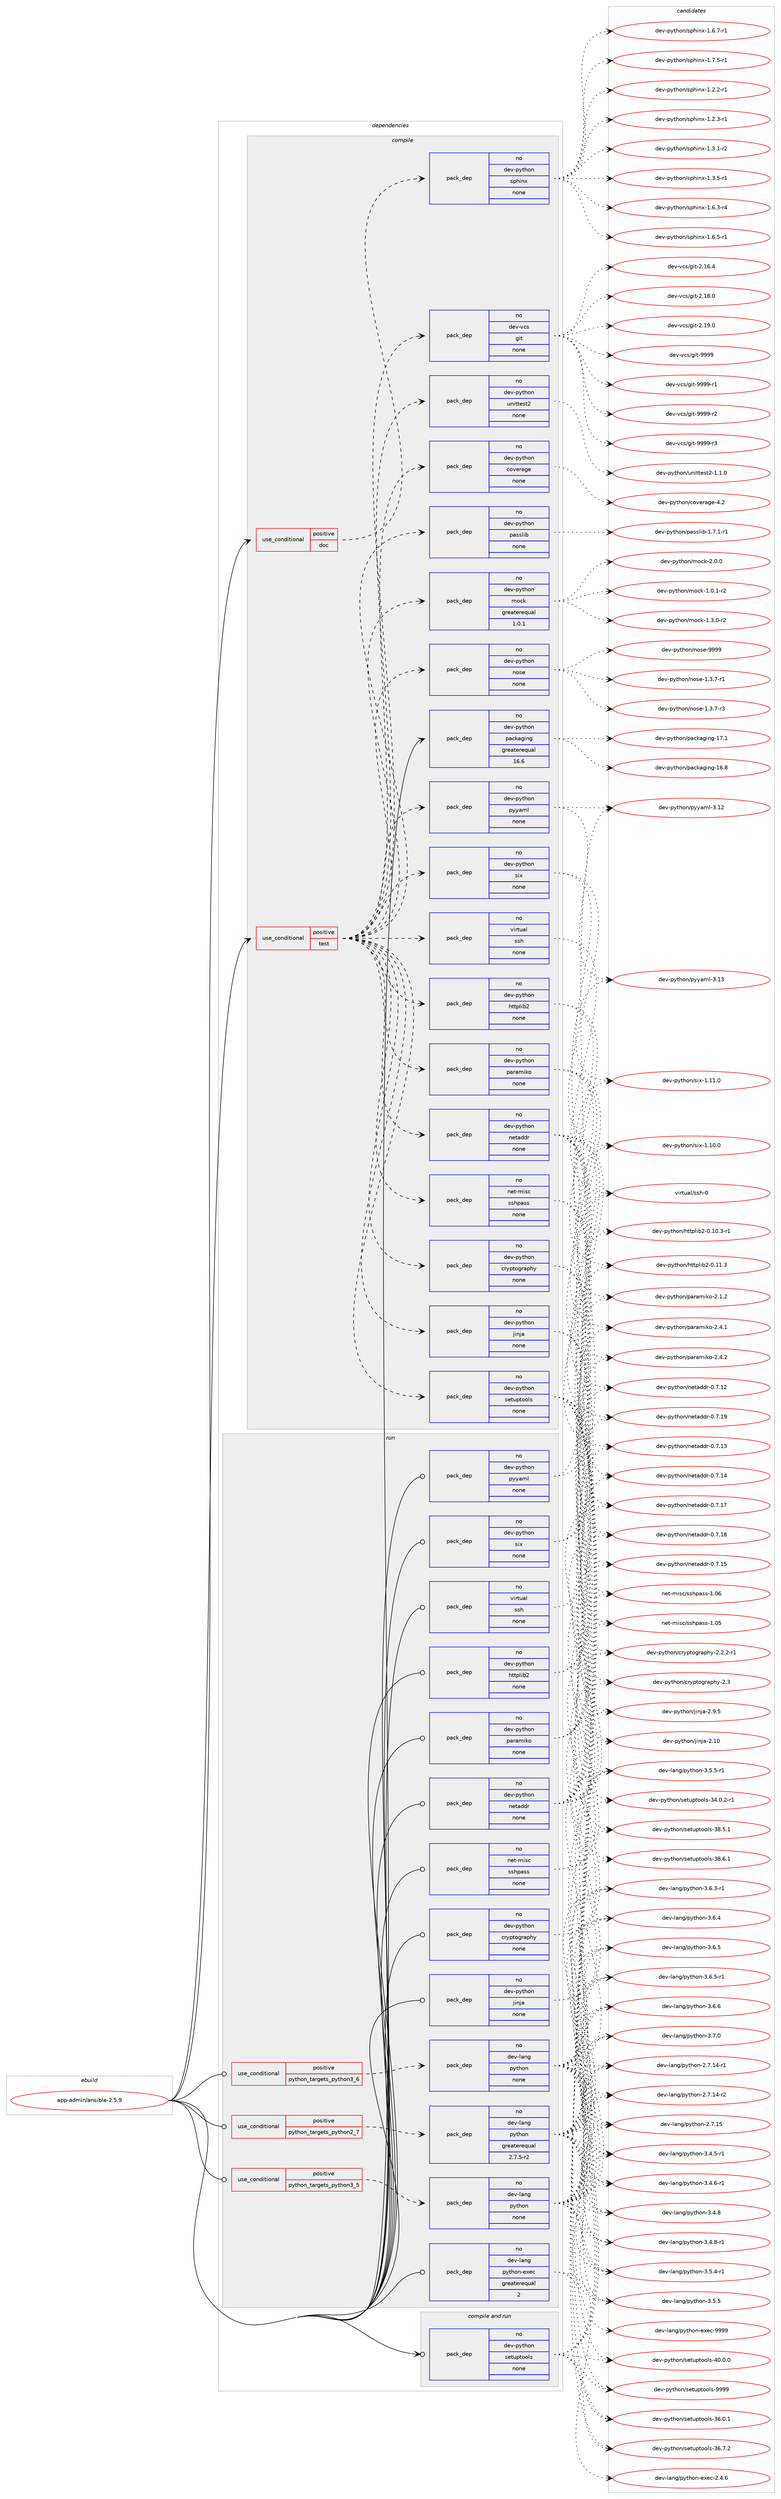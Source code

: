 digraph prolog {

# *************
# Graph options
# *************

newrank=true;
concentrate=true;
compound=true;
graph [rankdir=LR,fontname=Helvetica,fontsize=10,ranksep=1.5];#, ranksep=2.5, nodesep=0.2];
edge  [arrowhead=vee];
node  [fontname=Helvetica,fontsize=10];

# **********
# The ebuild
# **********

subgraph cluster_leftcol {
color=gray;
rank=same;
label=<<i>ebuild</i>>;
id [label="app-admin/ansible-2.5.9", color=red, width=4, href="../app-admin/ansible-2.5.9.svg"];
}

# ****************
# The dependencies
# ****************

subgraph cluster_midcol {
color=gray;
label=<<i>dependencies</i>>;
subgraph cluster_compile {
fillcolor="#eeeeee";
style=filled;
label=<<i>compile</i>>;
subgraph cond11 {
dependency93 [label=<<TABLE BORDER="0" CELLBORDER="1" CELLSPACING="0" CELLPADDING="4"><TR><TD ROWSPAN="3" CELLPADDING="10">use_conditional</TD></TR><TR><TD>positive</TD></TR><TR><TD>doc</TD></TR></TABLE>>, shape=none, color=red];
subgraph pack83 {
dependency94 [label=<<TABLE BORDER="0" CELLBORDER="1" CELLSPACING="0" CELLPADDING="4" WIDTH="220"><TR><TD ROWSPAN="6" CELLPADDING="30">pack_dep</TD></TR><TR><TD WIDTH="110">no</TD></TR><TR><TD>dev-python</TD></TR><TR><TD>sphinx</TD></TR><TR><TD>none</TD></TR><TR><TD></TD></TR></TABLE>>, shape=none, color=blue];
}
dependency93:e -> dependency94:w [weight=20,style="dashed",arrowhead="vee"];
}
id:e -> dependency93:w [weight=20,style="solid",arrowhead="vee"];
subgraph cond12 {
dependency95 [label=<<TABLE BORDER="0" CELLBORDER="1" CELLSPACING="0" CELLPADDING="4"><TR><TD ROWSPAN="3" CELLPADDING="10">use_conditional</TD></TR><TR><TD>positive</TD></TR><TR><TD>test</TD></TR></TABLE>>, shape=none, color=red];
subgraph pack84 {
dependency96 [label=<<TABLE BORDER="0" CELLBORDER="1" CELLSPACING="0" CELLPADDING="4" WIDTH="220"><TR><TD ROWSPAN="6" CELLPADDING="30">pack_dep</TD></TR><TR><TD WIDTH="110">no</TD></TR><TR><TD>dev-python</TD></TR><TR><TD>paramiko</TD></TR><TR><TD>none</TD></TR><TR><TD></TD></TR></TABLE>>, shape=none, color=blue];
}
dependency95:e -> dependency96:w [weight=20,style="dashed",arrowhead="vee"];
subgraph pack85 {
dependency97 [label=<<TABLE BORDER="0" CELLBORDER="1" CELLSPACING="0" CELLPADDING="4" WIDTH="220"><TR><TD ROWSPAN="6" CELLPADDING="30">pack_dep</TD></TR><TR><TD WIDTH="110">no</TD></TR><TR><TD>dev-python</TD></TR><TR><TD>jinja</TD></TR><TR><TD>none</TD></TR><TR><TD></TD></TR></TABLE>>, shape=none, color=blue];
}
dependency95:e -> dependency97:w [weight=20,style="dashed",arrowhead="vee"];
subgraph pack86 {
dependency98 [label=<<TABLE BORDER="0" CELLBORDER="1" CELLSPACING="0" CELLPADDING="4" WIDTH="220"><TR><TD ROWSPAN="6" CELLPADDING="30">pack_dep</TD></TR><TR><TD WIDTH="110">no</TD></TR><TR><TD>dev-python</TD></TR><TR><TD>pyyaml</TD></TR><TR><TD>none</TD></TR><TR><TD></TD></TR></TABLE>>, shape=none, color=blue];
}
dependency95:e -> dependency98:w [weight=20,style="dashed",arrowhead="vee"];
subgraph pack87 {
dependency99 [label=<<TABLE BORDER="0" CELLBORDER="1" CELLSPACING="0" CELLPADDING="4" WIDTH="220"><TR><TD ROWSPAN="6" CELLPADDING="30">pack_dep</TD></TR><TR><TD WIDTH="110">no</TD></TR><TR><TD>dev-python</TD></TR><TR><TD>setuptools</TD></TR><TR><TD>none</TD></TR><TR><TD></TD></TR></TABLE>>, shape=none, color=blue];
}
dependency95:e -> dependency99:w [weight=20,style="dashed",arrowhead="vee"];
subgraph pack88 {
dependency100 [label=<<TABLE BORDER="0" CELLBORDER="1" CELLSPACING="0" CELLPADDING="4" WIDTH="220"><TR><TD ROWSPAN="6" CELLPADDING="30">pack_dep</TD></TR><TR><TD WIDTH="110">no</TD></TR><TR><TD>dev-python</TD></TR><TR><TD>cryptography</TD></TR><TR><TD>none</TD></TR><TR><TD></TD></TR></TABLE>>, shape=none, color=blue];
}
dependency95:e -> dependency100:w [weight=20,style="dashed",arrowhead="vee"];
subgraph pack89 {
dependency101 [label=<<TABLE BORDER="0" CELLBORDER="1" CELLSPACING="0" CELLPADDING="4" WIDTH="220"><TR><TD ROWSPAN="6" CELLPADDING="30">pack_dep</TD></TR><TR><TD WIDTH="110">no</TD></TR><TR><TD>dev-python</TD></TR><TR><TD>httplib2</TD></TR><TR><TD>none</TD></TR><TR><TD></TD></TR></TABLE>>, shape=none, color=blue];
}
dependency95:e -> dependency101:w [weight=20,style="dashed",arrowhead="vee"];
subgraph pack90 {
dependency102 [label=<<TABLE BORDER="0" CELLBORDER="1" CELLSPACING="0" CELLPADDING="4" WIDTH="220"><TR><TD ROWSPAN="6" CELLPADDING="30">pack_dep</TD></TR><TR><TD WIDTH="110">no</TD></TR><TR><TD>dev-python</TD></TR><TR><TD>six</TD></TR><TR><TD>none</TD></TR><TR><TD></TD></TR></TABLE>>, shape=none, color=blue];
}
dependency95:e -> dependency102:w [weight=20,style="dashed",arrowhead="vee"];
subgraph pack91 {
dependency103 [label=<<TABLE BORDER="0" CELLBORDER="1" CELLSPACING="0" CELLPADDING="4" WIDTH="220"><TR><TD ROWSPAN="6" CELLPADDING="30">pack_dep</TD></TR><TR><TD WIDTH="110">no</TD></TR><TR><TD>dev-python</TD></TR><TR><TD>netaddr</TD></TR><TR><TD>none</TD></TR><TR><TD></TD></TR></TABLE>>, shape=none, color=blue];
}
dependency95:e -> dependency103:w [weight=20,style="dashed",arrowhead="vee"];
subgraph pack92 {
dependency104 [label=<<TABLE BORDER="0" CELLBORDER="1" CELLSPACING="0" CELLPADDING="4" WIDTH="220"><TR><TD ROWSPAN="6" CELLPADDING="30">pack_dep</TD></TR><TR><TD WIDTH="110">no</TD></TR><TR><TD>net-misc</TD></TR><TR><TD>sshpass</TD></TR><TR><TD>none</TD></TR><TR><TD></TD></TR></TABLE>>, shape=none, color=blue];
}
dependency95:e -> dependency104:w [weight=20,style="dashed",arrowhead="vee"];
subgraph pack93 {
dependency105 [label=<<TABLE BORDER="0" CELLBORDER="1" CELLSPACING="0" CELLPADDING="4" WIDTH="220"><TR><TD ROWSPAN="6" CELLPADDING="30">pack_dep</TD></TR><TR><TD WIDTH="110">no</TD></TR><TR><TD>virtual</TD></TR><TR><TD>ssh</TD></TR><TR><TD>none</TD></TR><TR><TD></TD></TR></TABLE>>, shape=none, color=blue];
}
dependency95:e -> dependency105:w [weight=20,style="dashed",arrowhead="vee"];
subgraph pack94 {
dependency106 [label=<<TABLE BORDER="0" CELLBORDER="1" CELLSPACING="0" CELLPADDING="4" WIDTH="220"><TR><TD ROWSPAN="6" CELLPADDING="30">pack_dep</TD></TR><TR><TD WIDTH="110">no</TD></TR><TR><TD>dev-python</TD></TR><TR><TD>nose</TD></TR><TR><TD>none</TD></TR><TR><TD></TD></TR></TABLE>>, shape=none, color=blue];
}
dependency95:e -> dependency106:w [weight=20,style="dashed",arrowhead="vee"];
subgraph pack95 {
dependency107 [label=<<TABLE BORDER="0" CELLBORDER="1" CELLSPACING="0" CELLPADDING="4" WIDTH="220"><TR><TD ROWSPAN="6" CELLPADDING="30">pack_dep</TD></TR><TR><TD WIDTH="110">no</TD></TR><TR><TD>dev-python</TD></TR><TR><TD>mock</TD></TR><TR><TD>greaterequal</TD></TR><TR><TD>1.0.1</TD></TR></TABLE>>, shape=none, color=blue];
}
dependency95:e -> dependency107:w [weight=20,style="dashed",arrowhead="vee"];
subgraph pack96 {
dependency108 [label=<<TABLE BORDER="0" CELLBORDER="1" CELLSPACING="0" CELLPADDING="4" WIDTH="220"><TR><TD ROWSPAN="6" CELLPADDING="30">pack_dep</TD></TR><TR><TD WIDTH="110">no</TD></TR><TR><TD>dev-python</TD></TR><TR><TD>passlib</TD></TR><TR><TD>none</TD></TR><TR><TD></TD></TR></TABLE>>, shape=none, color=blue];
}
dependency95:e -> dependency108:w [weight=20,style="dashed",arrowhead="vee"];
subgraph pack97 {
dependency109 [label=<<TABLE BORDER="0" CELLBORDER="1" CELLSPACING="0" CELLPADDING="4" WIDTH="220"><TR><TD ROWSPAN="6" CELLPADDING="30">pack_dep</TD></TR><TR><TD WIDTH="110">no</TD></TR><TR><TD>dev-python</TD></TR><TR><TD>coverage</TD></TR><TR><TD>none</TD></TR><TR><TD></TD></TR></TABLE>>, shape=none, color=blue];
}
dependency95:e -> dependency109:w [weight=20,style="dashed",arrowhead="vee"];
subgraph pack98 {
dependency110 [label=<<TABLE BORDER="0" CELLBORDER="1" CELLSPACING="0" CELLPADDING="4" WIDTH="220"><TR><TD ROWSPAN="6" CELLPADDING="30">pack_dep</TD></TR><TR><TD WIDTH="110">no</TD></TR><TR><TD>dev-python</TD></TR><TR><TD>unittest2</TD></TR><TR><TD>none</TD></TR><TR><TD></TD></TR></TABLE>>, shape=none, color=blue];
}
dependency95:e -> dependency110:w [weight=20,style="dashed",arrowhead="vee"];
subgraph pack99 {
dependency111 [label=<<TABLE BORDER="0" CELLBORDER="1" CELLSPACING="0" CELLPADDING="4" WIDTH="220"><TR><TD ROWSPAN="6" CELLPADDING="30">pack_dep</TD></TR><TR><TD WIDTH="110">no</TD></TR><TR><TD>dev-vcs</TD></TR><TR><TD>git</TD></TR><TR><TD>none</TD></TR><TR><TD></TD></TR></TABLE>>, shape=none, color=blue];
}
dependency95:e -> dependency111:w [weight=20,style="dashed",arrowhead="vee"];
}
id:e -> dependency95:w [weight=20,style="solid",arrowhead="vee"];
subgraph pack100 {
dependency112 [label=<<TABLE BORDER="0" CELLBORDER="1" CELLSPACING="0" CELLPADDING="4" WIDTH="220"><TR><TD ROWSPAN="6" CELLPADDING="30">pack_dep</TD></TR><TR><TD WIDTH="110">no</TD></TR><TR><TD>dev-python</TD></TR><TR><TD>packaging</TD></TR><TR><TD>greaterequal</TD></TR><TR><TD>16.6</TD></TR></TABLE>>, shape=none, color=blue];
}
id:e -> dependency112:w [weight=20,style="solid",arrowhead="vee"];
}
subgraph cluster_compileandrun {
fillcolor="#eeeeee";
style=filled;
label=<<i>compile and run</i>>;
subgraph pack101 {
dependency113 [label=<<TABLE BORDER="0" CELLBORDER="1" CELLSPACING="0" CELLPADDING="4" WIDTH="220"><TR><TD ROWSPAN="6" CELLPADDING="30">pack_dep</TD></TR><TR><TD WIDTH="110">no</TD></TR><TR><TD>dev-python</TD></TR><TR><TD>setuptools</TD></TR><TR><TD>none</TD></TR><TR><TD></TD></TR></TABLE>>, shape=none, color=blue];
}
id:e -> dependency113:w [weight=20,style="solid",arrowhead="odotvee"];
}
subgraph cluster_run {
fillcolor="#eeeeee";
style=filled;
label=<<i>run</i>>;
subgraph cond13 {
dependency114 [label=<<TABLE BORDER="0" CELLBORDER="1" CELLSPACING="0" CELLPADDING="4"><TR><TD ROWSPAN="3" CELLPADDING="10">use_conditional</TD></TR><TR><TD>positive</TD></TR><TR><TD>python_targets_python2_7</TD></TR></TABLE>>, shape=none, color=red];
subgraph pack102 {
dependency115 [label=<<TABLE BORDER="0" CELLBORDER="1" CELLSPACING="0" CELLPADDING="4" WIDTH="220"><TR><TD ROWSPAN="6" CELLPADDING="30">pack_dep</TD></TR><TR><TD WIDTH="110">no</TD></TR><TR><TD>dev-lang</TD></TR><TR><TD>python</TD></TR><TR><TD>greaterequal</TD></TR><TR><TD>2.7.5-r2</TD></TR></TABLE>>, shape=none, color=blue];
}
dependency114:e -> dependency115:w [weight=20,style="dashed",arrowhead="vee"];
}
id:e -> dependency114:w [weight=20,style="solid",arrowhead="odot"];
subgraph cond14 {
dependency116 [label=<<TABLE BORDER="0" CELLBORDER="1" CELLSPACING="0" CELLPADDING="4"><TR><TD ROWSPAN="3" CELLPADDING="10">use_conditional</TD></TR><TR><TD>positive</TD></TR><TR><TD>python_targets_python3_5</TD></TR></TABLE>>, shape=none, color=red];
subgraph pack103 {
dependency117 [label=<<TABLE BORDER="0" CELLBORDER="1" CELLSPACING="0" CELLPADDING="4" WIDTH="220"><TR><TD ROWSPAN="6" CELLPADDING="30">pack_dep</TD></TR><TR><TD WIDTH="110">no</TD></TR><TR><TD>dev-lang</TD></TR><TR><TD>python</TD></TR><TR><TD>none</TD></TR><TR><TD></TD></TR></TABLE>>, shape=none, color=blue];
}
dependency116:e -> dependency117:w [weight=20,style="dashed",arrowhead="vee"];
}
id:e -> dependency116:w [weight=20,style="solid",arrowhead="odot"];
subgraph cond15 {
dependency118 [label=<<TABLE BORDER="0" CELLBORDER="1" CELLSPACING="0" CELLPADDING="4"><TR><TD ROWSPAN="3" CELLPADDING="10">use_conditional</TD></TR><TR><TD>positive</TD></TR><TR><TD>python_targets_python3_6</TD></TR></TABLE>>, shape=none, color=red];
subgraph pack104 {
dependency119 [label=<<TABLE BORDER="0" CELLBORDER="1" CELLSPACING="0" CELLPADDING="4" WIDTH="220"><TR><TD ROWSPAN="6" CELLPADDING="30">pack_dep</TD></TR><TR><TD WIDTH="110">no</TD></TR><TR><TD>dev-lang</TD></TR><TR><TD>python</TD></TR><TR><TD>none</TD></TR><TR><TD></TD></TR></TABLE>>, shape=none, color=blue];
}
dependency118:e -> dependency119:w [weight=20,style="dashed",arrowhead="vee"];
}
id:e -> dependency118:w [weight=20,style="solid",arrowhead="odot"];
subgraph pack105 {
dependency120 [label=<<TABLE BORDER="0" CELLBORDER="1" CELLSPACING="0" CELLPADDING="4" WIDTH="220"><TR><TD ROWSPAN="6" CELLPADDING="30">pack_dep</TD></TR><TR><TD WIDTH="110">no</TD></TR><TR><TD>dev-lang</TD></TR><TR><TD>python-exec</TD></TR><TR><TD>greaterequal</TD></TR><TR><TD>2</TD></TR></TABLE>>, shape=none, color=blue];
}
id:e -> dependency120:w [weight=20,style="solid",arrowhead="odot"];
subgraph pack106 {
dependency121 [label=<<TABLE BORDER="0" CELLBORDER="1" CELLSPACING="0" CELLPADDING="4" WIDTH="220"><TR><TD ROWSPAN="6" CELLPADDING="30">pack_dep</TD></TR><TR><TD WIDTH="110">no</TD></TR><TR><TD>dev-python</TD></TR><TR><TD>cryptography</TD></TR><TR><TD>none</TD></TR><TR><TD></TD></TR></TABLE>>, shape=none, color=blue];
}
id:e -> dependency121:w [weight=20,style="solid",arrowhead="odot"];
subgraph pack107 {
dependency122 [label=<<TABLE BORDER="0" CELLBORDER="1" CELLSPACING="0" CELLPADDING="4" WIDTH="220"><TR><TD ROWSPAN="6" CELLPADDING="30">pack_dep</TD></TR><TR><TD WIDTH="110">no</TD></TR><TR><TD>dev-python</TD></TR><TR><TD>httplib2</TD></TR><TR><TD>none</TD></TR><TR><TD></TD></TR></TABLE>>, shape=none, color=blue];
}
id:e -> dependency122:w [weight=20,style="solid",arrowhead="odot"];
subgraph pack108 {
dependency123 [label=<<TABLE BORDER="0" CELLBORDER="1" CELLSPACING="0" CELLPADDING="4" WIDTH="220"><TR><TD ROWSPAN="6" CELLPADDING="30">pack_dep</TD></TR><TR><TD WIDTH="110">no</TD></TR><TR><TD>dev-python</TD></TR><TR><TD>jinja</TD></TR><TR><TD>none</TD></TR><TR><TD></TD></TR></TABLE>>, shape=none, color=blue];
}
id:e -> dependency123:w [weight=20,style="solid",arrowhead="odot"];
subgraph pack109 {
dependency124 [label=<<TABLE BORDER="0" CELLBORDER="1" CELLSPACING="0" CELLPADDING="4" WIDTH="220"><TR><TD ROWSPAN="6" CELLPADDING="30">pack_dep</TD></TR><TR><TD WIDTH="110">no</TD></TR><TR><TD>dev-python</TD></TR><TR><TD>netaddr</TD></TR><TR><TD>none</TD></TR><TR><TD></TD></TR></TABLE>>, shape=none, color=blue];
}
id:e -> dependency124:w [weight=20,style="solid",arrowhead="odot"];
subgraph pack110 {
dependency125 [label=<<TABLE BORDER="0" CELLBORDER="1" CELLSPACING="0" CELLPADDING="4" WIDTH="220"><TR><TD ROWSPAN="6" CELLPADDING="30">pack_dep</TD></TR><TR><TD WIDTH="110">no</TD></TR><TR><TD>dev-python</TD></TR><TR><TD>paramiko</TD></TR><TR><TD>none</TD></TR><TR><TD></TD></TR></TABLE>>, shape=none, color=blue];
}
id:e -> dependency125:w [weight=20,style="solid",arrowhead="odot"];
subgraph pack111 {
dependency126 [label=<<TABLE BORDER="0" CELLBORDER="1" CELLSPACING="0" CELLPADDING="4" WIDTH="220"><TR><TD ROWSPAN="6" CELLPADDING="30">pack_dep</TD></TR><TR><TD WIDTH="110">no</TD></TR><TR><TD>dev-python</TD></TR><TR><TD>pyyaml</TD></TR><TR><TD>none</TD></TR><TR><TD></TD></TR></TABLE>>, shape=none, color=blue];
}
id:e -> dependency126:w [weight=20,style="solid",arrowhead="odot"];
subgraph pack112 {
dependency127 [label=<<TABLE BORDER="0" CELLBORDER="1" CELLSPACING="0" CELLPADDING="4" WIDTH="220"><TR><TD ROWSPAN="6" CELLPADDING="30">pack_dep</TD></TR><TR><TD WIDTH="110">no</TD></TR><TR><TD>dev-python</TD></TR><TR><TD>six</TD></TR><TR><TD>none</TD></TR><TR><TD></TD></TR></TABLE>>, shape=none, color=blue];
}
id:e -> dependency127:w [weight=20,style="solid",arrowhead="odot"];
subgraph pack113 {
dependency128 [label=<<TABLE BORDER="0" CELLBORDER="1" CELLSPACING="0" CELLPADDING="4" WIDTH="220"><TR><TD ROWSPAN="6" CELLPADDING="30">pack_dep</TD></TR><TR><TD WIDTH="110">no</TD></TR><TR><TD>net-misc</TD></TR><TR><TD>sshpass</TD></TR><TR><TD>none</TD></TR><TR><TD></TD></TR></TABLE>>, shape=none, color=blue];
}
id:e -> dependency128:w [weight=20,style="solid",arrowhead="odot"];
subgraph pack114 {
dependency129 [label=<<TABLE BORDER="0" CELLBORDER="1" CELLSPACING="0" CELLPADDING="4" WIDTH="220"><TR><TD ROWSPAN="6" CELLPADDING="30">pack_dep</TD></TR><TR><TD WIDTH="110">no</TD></TR><TR><TD>virtual</TD></TR><TR><TD>ssh</TD></TR><TR><TD>none</TD></TR><TR><TD></TD></TR></TABLE>>, shape=none, color=blue];
}
id:e -> dependency129:w [weight=20,style="solid",arrowhead="odot"];
}
}

# **************
# The candidates
# **************

subgraph cluster_choices {
rank=same;
color=gray;
label=<<i>candidates</i>>;

subgraph choice83 {
color=black;
nodesep=1;
choice10010111845112121116104111110471151121041051101204549465046504511449 [label="dev-python/sphinx-1.2.2-r1", color=red, width=4,href="../dev-python/sphinx-1.2.2-r1.svg"];
choice10010111845112121116104111110471151121041051101204549465046514511449 [label="dev-python/sphinx-1.2.3-r1", color=red, width=4,href="../dev-python/sphinx-1.2.3-r1.svg"];
choice10010111845112121116104111110471151121041051101204549465146494511450 [label="dev-python/sphinx-1.3.1-r2", color=red, width=4,href="../dev-python/sphinx-1.3.1-r2.svg"];
choice10010111845112121116104111110471151121041051101204549465146534511449 [label="dev-python/sphinx-1.3.5-r1", color=red, width=4,href="../dev-python/sphinx-1.3.5-r1.svg"];
choice10010111845112121116104111110471151121041051101204549465446514511452 [label="dev-python/sphinx-1.6.3-r4", color=red, width=4,href="../dev-python/sphinx-1.6.3-r4.svg"];
choice10010111845112121116104111110471151121041051101204549465446534511449 [label="dev-python/sphinx-1.6.5-r1", color=red, width=4,href="../dev-python/sphinx-1.6.5-r1.svg"];
choice10010111845112121116104111110471151121041051101204549465446554511449 [label="dev-python/sphinx-1.6.7-r1", color=red, width=4,href="../dev-python/sphinx-1.6.7-r1.svg"];
choice10010111845112121116104111110471151121041051101204549465546534511449 [label="dev-python/sphinx-1.7.5-r1", color=red, width=4,href="../dev-python/sphinx-1.7.5-r1.svg"];
dependency94:e -> choice10010111845112121116104111110471151121041051101204549465046504511449:w [style=dotted,weight="100"];
dependency94:e -> choice10010111845112121116104111110471151121041051101204549465046514511449:w [style=dotted,weight="100"];
dependency94:e -> choice10010111845112121116104111110471151121041051101204549465146494511450:w [style=dotted,weight="100"];
dependency94:e -> choice10010111845112121116104111110471151121041051101204549465146534511449:w [style=dotted,weight="100"];
dependency94:e -> choice10010111845112121116104111110471151121041051101204549465446514511452:w [style=dotted,weight="100"];
dependency94:e -> choice10010111845112121116104111110471151121041051101204549465446534511449:w [style=dotted,weight="100"];
dependency94:e -> choice10010111845112121116104111110471151121041051101204549465446554511449:w [style=dotted,weight="100"];
dependency94:e -> choice10010111845112121116104111110471151121041051101204549465546534511449:w [style=dotted,weight="100"];
}
subgraph choice84 {
color=black;
nodesep=1;
choice10010111845112121116104111110471129711497109105107111455046494650 [label="dev-python/paramiko-2.1.2", color=red, width=4,href="../dev-python/paramiko-2.1.2.svg"];
choice10010111845112121116104111110471129711497109105107111455046524649 [label="dev-python/paramiko-2.4.1", color=red, width=4,href="../dev-python/paramiko-2.4.1.svg"];
choice10010111845112121116104111110471129711497109105107111455046524650 [label="dev-python/paramiko-2.4.2", color=red, width=4,href="../dev-python/paramiko-2.4.2.svg"];
dependency96:e -> choice10010111845112121116104111110471129711497109105107111455046494650:w [style=dotted,weight="100"];
dependency96:e -> choice10010111845112121116104111110471129711497109105107111455046524649:w [style=dotted,weight="100"];
dependency96:e -> choice10010111845112121116104111110471129711497109105107111455046524650:w [style=dotted,weight="100"];
}
subgraph choice85 {
color=black;
nodesep=1;
choice1001011184511212111610411111047106105110106974550464948 [label="dev-python/jinja-2.10", color=red, width=4,href="../dev-python/jinja-2.10.svg"];
choice100101118451121211161041111104710610511010697455046574653 [label="dev-python/jinja-2.9.5", color=red, width=4,href="../dev-python/jinja-2.9.5.svg"];
dependency97:e -> choice1001011184511212111610411111047106105110106974550464948:w [style=dotted,weight="100"];
dependency97:e -> choice100101118451121211161041111104710610511010697455046574653:w [style=dotted,weight="100"];
}
subgraph choice86 {
color=black;
nodesep=1;
choice1001011184511212111610411111047112121121971091084551464950 [label="dev-python/pyyaml-3.12", color=red, width=4,href="../dev-python/pyyaml-3.12.svg"];
choice1001011184511212111610411111047112121121971091084551464951 [label="dev-python/pyyaml-3.13", color=red, width=4,href="../dev-python/pyyaml-3.13.svg"];
dependency98:e -> choice1001011184511212111610411111047112121121971091084551464950:w [style=dotted,weight="100"];
dependency98:e -> choice1001011184511212111610411111047112121121971091084551464951:w [style=dotted,weight="100"];
}
subgraph choice87 {
color=black;
nodesep=1;
choice1001011184511212111610411111047115101116117112116111111108115455152464846504511449 [label="dev-python/setuptools-34.0.2-r1", color=red, width=4,href="../dev-python/setuptools-34.0.2-r1.svg"];
choice100101118451121211161041111104711510111611711211611111110811545515446484649 [label="dev-python/setuptools-36.0.1", color=red, width=4,href="../dev-python/setuptools-36.0.1.svg"];
choice100101118451121211161041111104711510111611711211611111110811545515446554650 [label="dev-python/setuptools-36.7.2", color=red, width=4,href="../dev-python/setuptools-36.7.2.svg"];
choice100101118451121211161041111104711510111611711211611111110811545515646534649 [label="dev-python/setuptools-38.5.1", color=red, width=4,href="../dev-python/setuptools-38.5.1.svg"];
choice100101118451121211161041111104711510111611711211611111110811545515646544649 [label="dev-python/setuptools-38.6.1", color=red, width=4,href="../dev-python/setuptools-38.6.1.svg"];
choice100101118451121211161041111104711510111611711211611111110811545524846484648 [label="dev-python/setuptools-40.0.0", color=red, width=4,href="../dev-python/setuptools-40.0.0.svg"];
choice10010111845112121116104111110471151011161171121161111111081154557575757 [label="dev-python/setuptools-9999", color=red, width=4,href="../dev-python/setuptools-9999.svg"];
dependency99:e -> choice1001011184511212111610411111047115101116117112116111111108115455152464846504511449:w [style=dotted,weight="100"];
dependency99:e -> choice100101118451121211161041111104711510111611711211611111110811545515446484649:w [style=dotted,weight="100"];
dependency99:e -> choice100101118451121211161041111104711510111611711211611111110811545515446554650:w [style=dotted,weight="100"];
dependency99:e -> choice100101118451121211161041111104711510111611711211611111110811545515646534649:w [style=dotted,weight="100"];
dependency99:e -> choice100101118451121211161041111104711510111611711211611111110811545515646544649:w [style=dotted,weight="100"];
dependency99:e -> choice100101118451121211161041111104711510111611711211611111110811545524846484648:w [style=dotted,weight="100"];
dependency99:e -> choice10010111845112121116104111110471151011161171121161111111081154557575757:w [style=dotted,weight="100"];
}
subgraph choice88 {
color=black;
nodesep=1;
choice100101118451121211161041111104799114121112116111103114971121041214550465046504511449 [label="dev-python/cryptography-2.2.2-r1", color=red, width=4,href="../dev-python/cryptography-2.2.2-r1.svg"];
choice1001011184511212111610411111047991141211121161111031149711210412145504651 [label="dev-python/cryptography-2.3", color=red, width=4,href="../dev-python/cryptography-2.3.svg"];
dependency100:e -> choice100101118451121211161041111104799114121112116111103114971121041214550465046504511449:w [style=dotted,weight="100"];
dependency100:e -> choice1001011184511212111610411111047991141211121161111031149711210412145504651:w [style=dotted,weight="100"];
}
subgraph choice89 {
color=black;
nodesep=1;
choice10010111845112121116104111110471041161161121081059850454846494846514511449 [label="dev-python/httplib2-0.10.3-r1", color=red, width=4,href="../dev-python/httplib2-0.10.3-r1.svg"];
choice1001011184511212111610411111047104116116112108105985045484649494651 [label="dev-python/httplib2-0.11.3", color=red, width=4,href="../dev-python/httplib2-0.11.3.svg"];
dependency101:e -> choice10010111845112121116104111110471041161161121081059850454846494846514511449:w [style=dotted,weight="100"];
dependency101:e -> choice1001011184511212111610411111047104116116112108105985045484649494651:w [style=dotted,weight="100"];
}
subgraph choice90 {
color=black;
nodesep=1;
choice100101118451121211161041111104711510512045494649484648 [label="dev-python/six-1.10.0", color=red, width=4,href="../dev-python/six-1.10.0.svg"];
choice100101118451121211161041111104711510512045494649494648 [label="dev-python/six-1.11.0", color=red, width=4,href="../dev-python/six-1.11.0.svg"];
dependency102:e -> choice100101118451121211161041111104711510512045494649484648:w [style=dotted,weight="100"];
dependency102:e -> choice100101118451121211161041111104711510512045494649494648:w [style=dotted,weight="100"];
}
subgraph choice91 {
color=black;
nodesep=1;
choice10010111845112121116104111110471101011169710010011445484655464950 [label="dev-python/netaddr-0.7.12", color=red, width=4,href="../dev-python/netaddr-0.7.12.svg"];
choice10010111845112121116104111110471101011169710010011445484655464951 [label="dev-python/netaddr-0.7.13", color=red, width=4,href="../dev-python/netaddr-0.7.13.svg"];
choice10010111845112121116104111110471101011169710010011445484655464952 [label="dev-python/netaddr-0.7.14", color=red, width=4,href="../dev-python/netaddr-0.7.14.svg"];
choice10010111845112121116104111110471101011169710010011445484655464953 [label="dev-python/netaddr-0.7.15", color=red, width=4,href="../dev-python/netaddr-0.7.15.svg"];
choice10010111845112121116104111110471101011169710010011445484655464955 [label="dev-python/netaddr-0.7.17", color=red, width=4,href="../dev-python/netaddr-0.7.17.svg"];
choice10010111845112121116104111110471101011169710010011445484655464956 [label="dev-python/netaddr-0.7.18", color=red, width=4,href="../dev-python/netaddr-0.7.18.svg"];
choice10010111845112121116104111110471101011169710010011445484655464957 [label="dev-python/netaddr-0.7.19", color=red, width=4,href="../dev-python/netaddr-0.7.19.svg"];
dependency103:e -> choice10010111845112121116104111110471101011169710010011445484655464950:w [style=dotted,weight="100"];
dependency103:e -> choice10010111845112121116104111110471101011169710010011445484655464951:w [style=dotted,weight="100"];
dependency103:e -> choice10010111845112121116104111110471101011169710010011445484655464952:w [style=dotted,weight="100"];
dependency103:e -> choice10010111845112121116104111110471101011169710010011445484655464953:w [style=dotted,weight="100"];
dependency103:e -> choice10010111845112121116104111110471101011169710010011445484655464955:w [style=dotted,weight="100"];
dependency103:e -> choice10010111845112121116104111110471101011169710010011445484655464956:w [style=dotted,weight="100"];
dependency103:e -> choice10010111845112121116104111110471101011169710010011445484655464957:w [style=dotted,weight="100"];
}
subgraph choice92 {
color=black;
nodesep=1;
choice110101116451091051159947115115104112971151154549464853 [label="net-misc/sshpass-1.05", color=red, width=4,href="../net-misc/sshpass-1.05.svg"];
choice110101116451091051159947115115104112971151154549464854 [label="net-misc/sshpass-1.06", color=red, width=4,href="../net-misc/sshpass-1.06.svg"];
dependency104:e -> choice110101116451091051159947115115104112971151154549464853:w [style=dotted,weight="100"];
dependency104:e -> choice110101116451091051159947115115104112971151154549464854:w [style=dotted,weight="100"];
}
subgraph choice93 {
color=black;
nodesep=1;
choice11810511411611797108471151151044548 [label="virtual/ssh-0", color=red, width=4,href="../virtual/ssh-0.svg"];
dependency105:e -> choice11810511411611797108471151151044548:w [style=dotted,weight="100"];
}
subgraph choice94 {
color=black;
nodesep=1;
choice10010111845112121116104111110471101111151014549465146554511449 [label="dev-python/nose-1.3.7-r1", color=red, width=4,href="../dev-python/nose-1.3.7-r1.svg"];
choice10010111845112121116104111110471101111151014549465146554511451 [label="dev-python/nose-1.3.7-r3", color=red, width=4,href="../dev-python/nose-1.3.7-r3.svg"];
choice10010111845112121116104111110471101111151014557575757 [label="dev-python/nose-9999", color=red, width=4,href="../dev-python/nose-9999.svg"];
dependency106:e -> choice10010111845112121116104111110471101111151014549465146554511449:w [style=dotted,weight="100"];
dependency106:e -> choice10010111845112121116104111110471101111151014549465146554511451:w [style=dotted,weight="100"];
dependency106:e -> choice10010111845112121116104111110471101111151014557575757:w [style=dotted,weight="100"];
}
subgraph choice95 {
color=black;
nodesep=1;
choice1001011184511212111610411111047109111991074549464846494511450 [label="dev-python/mock-1.0.1-r2", color=red, width=4,href="../dev-python/mock-1.0.1-r2.svg"];
choice1001011184511212111610411111047109111991074549465146484511450 [label="dev-python/mock-1.3.0-r2", color=red, width=4,href="../dev-python/mock-1.3.0-r2.svg"];
choice100101118451121211161041111104710911199107455046484648 [label="dev-python/mock-2.0.0", color=red, width=4,href="../dev-python/mock-2.0.0.svg"];
dependency107:e -> choice1001011184511212111610411111047109111991074549464846494511450:w [style=dotted,weight="100"];
dependency107:e -> choice1001011184511212111610411111047109111991074549465146484511450:w [style=dotted,weight="100"];
dependency107:e -> choice100101118451121211161041111104710911199107455046484648:w [style=dotted,weight="100"];
}
subgraph choice96 {
color=black;
nodesep=1;
choice100101118451121211161041111104711297115115108105984549465546494511449 [label="dev-python/passlib-1.7.1-r1", color=red, width=4,href="../dev-python/passlib-1.7.1-r1.svg"];
dependency108:e -> choice100101118451121211161041111104711297115115108105984549465546494511449:w [style=dotted,weight="100"];
}
subgraph choice97 {
color=black;
nodesep=1;
choice1001011184511212111610411111047991111181011149710310145524650 [label="dev-python/coverage-4.2", color=red, width=4,href="../dev-python/coverage-4.2.svg"];
dependency109:e -> choice1001011184511212111610411111047991111181011149710310145524650:w [style=dotted,weight="100"];
}
subgraph choice98 {
color=black;
nodesep=1;
choice100101118451121211161041111104711711010511611610111511650454946494648 [label="dev-python/unittest2-1.1.0", color=red, width=4,href="../dev-python/unittest2-1.1.0.svg"];
dependency110:e -> choice100101118451121211161041111104711711010511611610111511650454946494648:w [style=dotted,weight="100"];
}
subgraph choice99 {
color=black;
nodesep=1;
choice10010111845118991154710310511645504649544652 [label="dev-vcs/git-2.16.4", color=red, width=4,href="../dev-vcs/git-2.16.4.svg"];
choice10010111845118991154710310511645504649564648 [label="dev-vcs/git-2.18.0", color=red, width=4,href="../dev-vcs/git-2.18.0.svg"];
choice10010111845118991154710310511645504649574648 [label="dev-vcs/git-2.19.0", color=red, width=4,href="../dev-vcs/git-2.19.0.svg"];
choice1001011184511899115471031051164557575757 [label="dev-vcs/git-9999", color=red, width=4,href="../dev-vcs/git-9999.svg"];
choice10010111845118991154710310511645575757574511449 [label="dev-vcs/git-9999-r1", color=red, width=4,href="../dev-vcs/git-9999-r1.svg"];
choice10010111845118991154710310511645575757574511450 [label="dev-vcs/git-9999-r2", color=red, width=4,href="../dev-vcs/git-9999-r2.svg"];
choice10010111845118991154710310511645575757574511451 [label="dev-vcs/git-9999-r3", color=red, width=4,href="../dev-vcs/git-9999-r3.svg"];
dependency111:e -> choice10010111845118991154710310511645504649544652:w [style=dotted,weight="100"];
dependency111:e -> choice10010111845118991154710310511645504649564648:w [style=dotted,weight="100"];
dependency111:e -> choice10010111845118991154710310511645504649574648:w [style=dotted,weight="100"];
dependency111:e -> choice1001011184511899115471031051164557575757:w [style=dotted,weight="100"];
dependency111:e -> choice10010111845118991154710310511645575757574511449:w [style=dotted,weight="100"];
dependency111:e -> choice10010111845118991154710310511645575757574511450:w [style=dotted,weight="100"];
dependency111:e -> choice10010111845118991154710310511645575757574511451:w [style=dotted,weight="100"];
}
subgraph choice100 {
color=black;
nodesep=1;
choice10010111845112121116104111110471129799107971031051101034549544656 [label="dev-python/packaging-16.8", color=red, width=4,href="../dev-python/packaging-16.8.svg"];
choice10010111845112121116104111110471129799107971031051101034549554649 [label="dev-python/packaging-17.1", color=red, width=4,href="../dev-python/packaging-17.1.svg"];
dependency112:e -> choice10010111845112121116104111110471129799107971031051101034549544656:w [style=dotted,weight="100"];
dependency112:e -> choice10010111845112121116104111110471129799107971031051101034549554649:w [style=dotted,weight="100"];
}
subgraph choice101 {
color=black;
nodesep=1;
choice1001011184511212111610411111047115101116117112116111111108115455152464846504511449 [label="dev-python/setuptools-34.0.2-r1", color=red, width=4,href="../dev-python/setuptools-34.0.2-r1.svg"];
choice100101118451121211161041111104711510111611711211611111110811545515446484649 [label="dev-python/setuptools-36.0.1", color=red, width=4,href="../dev-python/setuptools-36.0.1.svg"];
choice100101118451121211161041111104711510111611711211611111110811545515446554650 [label="dev-python/setuptools-36.7.2", color=red, width=4,href="../dev-python/setuptools-36.7.2.svg"];
choice100101118451121211161041111104711510111611711211611111110811545515646534649 [label="dev-python/setuptools-38.5.1", color=red, width=4,href="../dev-python/setuptools-38.5.1.svg"];
choice100101118451121211161041111104711510111611711211611111110811545515646544649 [label="dev-python/setuptools-38.6.1", color=red, width=4,href="../dev-python/setuptools-38.6.1.svg"];
choice100101118451121211161041111104711510111611711211611111110811545524846484648 [label="dev-python/setuptools-40.0.0", color=red, width=4,href="../dev-python/setuptools-40.0.0.svg"];
choice10010111845112121116104111110471151011161171121161111111081154557575757 [label="dev-python/setuptools-9999", color=red, width=4,href="../dev-python/setuptools-9999.svg"];
dependency113:e -> choice1001011184511212111610411111047115101116117112116111111108115455152464846504511449:w [style=dotted,weight="100"];
dependency113:e -> choice100101118451121211161041111104711510111611711211611111110811545515446484649:w [style=dotted,weight="100"];
dependency113:e -> choice100101118451121211161041111104711510111611711211611111110811545515446554650:w [style=dotted,weight="100"];
dependency113:e -> choice100101118451121211161041111104711510111611711211611111110811545515646534649:w [style=dotted,weight="100"];
dependency113:e -> choice100101118451121211161041111104711510111611711211611111110811545515646544649:w [style=dotted,weight="100"];
dependency113:e -> choice100101118451121211161041111104711510111611711211611111110811545524846484648:w [style=dotted,weight="100"];
dependency113:e -> choice10010111845112121116104111110471151011161171121161111111081154557575757:w [style=dotted,weight="100"];
}
subgraph choice102 {
color=black;
nodesep=1;
choice100101118451089711010347112121116104111110455046554649524511449 [label="dev-lang/python-2.7.14-r1", color=red, width=4,href="../dev-lang/python-2.7.14-r1.svg"];
choice100101118451089711010347112121116104111110455046554649524511450 [label="dev-lang/python-2.7.14-r2", color=red, width=4,href="../dev-lang/python-2.7.14-r2.svg"];
choice10010111845108971101034711212111610411111045504655464953 [label="dev-lang/python-2.7.15", color=red, width=4,href="../dev-lang/python-2.7.15.svg"];
choice1001011184510897110103471121211161041111104551465246534511449 [label="dev-lang/python-3.4.5-r1", color=red, width=4,href="../dev-lang/python-3.4.5-r1.svg"];
choice1001011184510897110103471121211161041111104551465246544511449 [label="dev-lang/python-3.4.6-r1", color=red, width=4,href="../dev-lang/python-3.4.6-r1.svg"];
choice100101118451089711010347112121116104111110455146524656 [label="dev-lang/python-3.4.8", color=red, width=4,href="../dev-lang/python-3.4.8.svg"];
choice1001011184510897110103471121211161041111104551465246564511449 [label="dev-lang/python-3.4.8-r1", color=red, width=4,href="../dev-lang/python-3.4.8-r1.svg"];
choice1001011184510897110103471121211161041111104551465346524511449 [label="dev-lang/python-3.5.4-r1", color=red, width=4,href="../dev-lang/python-3.5.4-r1.svg"];
choice100101118451089711010347112121116104111110455146534653 [label="dev-lang/python-3.5.5", color=red, width=4,href="../dev-lang/python-3.5.5.svg"];
choice1001011184510897110103471121211161041111104551465346534511449 [label="dev-lang/python-3.5.5-r1", color=red, width=4,href="../dev-lang/python-3.5.5-r1.svg"];
choice1001011184510897110103471121211161041111104551465446514511449 [label="dev-lang/python-3.6.3-r1", color=red, width=4,href="../dev-lang/python-3.6.3-r1.svg"];
choice100101118451089711010347112121116104111110455146544652 [label="dev-lang/python-3.6.4", color=red, width=4,href="../dev-lang/python-3.6.4.svg"];
choice100101118451089711010347112121116104111110455146544653 [label="dev-lang/python-3.6.5", color=red, width=4,href="../dev-lang/python-3.6.5.svg"];
choice1001011184510897110103471121211161041111104551465446534511449 [label="dev-lang/python-3.6.5-r1", color=red, width=4,href="../dev-lang/python-3.6.5-r1.svg"];
choice100101118451089711010347112121116104111110455146544654 [label="dev-lang/python-3.6.6", color=red, width=4,href="../dev-lang/python-3.6.6.svg"];
choice100101118451089711010347112121116104111110455146554648 [label="dev-lang/python-3.7.0", color=red, width=4,href="../dev-lang/python-3.7.0.svg"];
dependency115:e -> choice100101118451089711010347112121116104111110455046554649524511449:w [style=dotted,weight="100"];
dependency115:e -> choice100101118451089711010347112121116104111110455046554649524511450:w [style=dotted,weight="100"];
dependency115:e -> choice10010111845108971101034711212111610411111045504655464953:w [style=dotted,weight="100"];
dependency115:e -> choice1001011184510897110103471121211161041111104551465246534511449:w [style=dotted,weight="100"];
dependency115:e -> choice1001011184510897110103471121211161041111104551465246544511449:w [style=dotted,weight="100"];
dependency115:e -> choice100101118451089711010347112121116104111110455146524656:w [style=dotted,weight="100"];
dependency115:e -> choice1001011184510897110103471121211161041111104551465246564511449:w [style=dotted,weight="100"];
dependency115:e -> choice1001011184510897110103471121211161041111104551465346524511449:w [style=dotted,weight="100"];
dependency115:e -> choice100101118451089711010347112121116104111110455146534653:w [style=dotted,weight="100"];
dependency115:e -> choice1001011184510897110103471121211161041111104551465346534511449:w [style=dotted,weight="100"];
dependency115:e -> choice1001011184510897110103471121211161041111104551465446514511449:w [style=dotted,weight="100"];
dependency115:e -> choice100101118451089711010347112121116104111110455146544652:w [style=dotted,weight="100"];
dependency115:e -> choice100101118451089711010347112121116104111110455146544653:w [style=dotted,weight="100"];
dependency115:e -> choice1001011184510897110103471121211161041111104551465446534511449:w [style=dotted,weight="100"];
dependency115:e -> choice100101118451089711010347112121116104111110455146544654:w [style=dotted,weight="100"];
dependency115:e -> choice100101118451089711010347112121116104111110455146554648:w [style=dotted,weight="100"];
}
subgraph choice103 {
color=black;
nodesep=1;
choice100101118451089711010347112121116104111110455046554649524511449 [label="dev-lang/python-2.7.14-r1", color=red, width=4,href="../dev-lang/python-2.7.14-r1.svg"];
choice100101118451089711010347112121116104111110455046554649524511450 [label="dev-lang/python-2.7.14-r2", color=red, width=4,href="../dev-lang/python-2.7.14-r2.svg"];
choice10010111845108971101034711212111610411111045504655464953 [label="dev-lang/python-2.7.15", color=red, width=4,href="../dev-lang/python-2.7.15.svg"];
choice1001011184510897110103471121211161041111104551465246534511449 [label="dev-lang/python-3.4.5-r1", color=red, width=4,href="../dev-lang/python-3.4.5-r1.svg"];
choice1001011184510897110103471121211161041111104551465246544511449 [label="dev-lang/python-3.4.6-r1", color=red, width=4,href="../dev-lang/python-3.4.6-r1.svg"];
choice100101118451089711010347112121116104111110455146524656 [label="dev-lang/python-3.4.8", color=red, width=4,href="../dev-lang/python-3.4.8.svg"];
choice1001011184510897110103471121211161041111104551465246564511449 [label="dev-lang/python-3.4.8-r1", color=red, width=4,href="../dev-lang/python-3.4.8-r1.svg"];
choice1001011184510897110103471121211161041111104551465346524511449 [label="dev-lang/python-3.5.4-r1", color=red, width=4,href="../dev-lang/python-3.5.4-r1.svg"];
choice100101118451089711010347112121116104111110455146534653 [label="dev-lang/python-3.5.5", color=red, width=4,href="../dev-lang/python-3.5.5.svg"];
choice1001011184510897110103471121211161041111104551465346534511449 [label="dev-lang/python-3.5.5-r1", color=red, width=4,href="../dev-lang/python-3.5.5-r1.svg"];
choice1001011184510897110103471121211161041111104551465446514511449 [label="dev-lang/python-3.6.3-r1", color=red, width=4,href="../dev-lang/python-3.6.3-r1.svg"];
choice100101118451089711010347112121116104111110455146544652 [label="dev-lang/python-3.6.4", color=red, width=4,href="../dev-lang/python-3.6.4.svg"];
choice100101118451089711010347112121116104111110455146544653 [label="dev-lang/python-3.6.5", color=red, width=4,href="../dev-lang/python-3.6.5.svg"];
choice1001011184510897110103471121211161041111104551465446534511449 [label="dev-lang/python-3.6.5-r1", color=red, width=4,href="../dev-lang/python-3.6.5-r1.svg"];
choice100101118451089711010347112121116104111110455146544654 [label="dev-lang/python-3.6.6", color=red, width=4,href="../dev-lang/python-3.6.6.svg"];
choice100101118451089711010347112121116104111110455146554648 [label="dev-lang/python-3.7.0", color=red, width=4,href="../dev-lang/python-3.7.0.svg"];
dependency117:e -> choice100101118451089711010347112121116104111110455046554649524511449:w [style=dotted,weight="100"];
dependency117:e -> choice100101118451089711010347112121116104111110455046554649524511450:w [style=dotted,weight="100"];
dependency117:e -> choice10010111845108971101034711212111610411111045504655464953:w [style=dotted,weight="100"];
dependency117:e -> choice1001011184510897110103471121211161041111104551465246534511449:w [style=dotted,weight="100"];
dependency117:e -> choice1001011184510897110103471121211161041111104551465246544511449:w [style=dotted,weight="100"];
dependency117:e -> choice100101118451089711010347112121116104111110455146524656:w [style=dotted,weight="100"];
dependency117:e -> choice1001011184510897110103471121211161041111104551465246564511449:w [style=dotted,weight="100"];
dependency117:e -> choice1001011184510897110103471121211161041111104551465346524511449:w [style=dotted,weight="100"];
dependency117:e -> choice100101118451089711010347112121116104111110455146534653:w [style=dotted,weight="100"];
dependency117:e -> choice1001011184510897110103471121211161041111104551465346534511449:w [style=dotted,weight="100"];
dependency117:e -> choice1001011184510897110103471121211161041111104551465446514511449:w [style=dotted,weight="100"];
dependency117:e -> choice100101118451089711010347112121116104111110455146544652:w [style=dotted,weight="100"];
dependency117:e -> choice100101118451089711010347112121116104111110455146544653:w [style=dotted,weight="100"];
dependency117:e -> choice1001011184510897110103471121211161041111104551465446534511449:w [style=dotted,weight="100"];
dependency117:e -> choice100101118451089711010347112121116104111110455146544654:w [style=dotted,weight="100"];
dependency117:e -> choice100101118451089711010347112121116104111110455146554648:w [style=dotted,weight="100"];
}
subgraph choice104 {
color=black;
nodesep=1;
choice100101118451089711010347112121116104111110455046554649524511449 [label="dev-lang/python-2.7.14-r1", color=red, width=4,href="../dev-lang/python-2.7.14-r1.svg"];
choice100101118451089711010347112121116104111110455046554649524511450 [label="dev-lang/python-2.7.14-r2", color=red, width=4,href="../dev-lang/python-2.7.14-r2.svg"];
choice10010111845108971101034711212111610411111045504655464953 [label="dev-lang/python-2.7.15", color=red, width=4,href="../dev-lang/python-2.7.15.svg"];
choice1001011184510897110103471121211161041111104551465246534511449 [label="dev-lang/python-3.4.5-r1", color=red, width=4,href="../dev-lang/python-3.4.5-r1.svg"];
choice1001011184510897110103471121211161041111104551465246544511449 [label="dev-lang/python-3.4.6-r1", color=red, width=4,href="../dev-lang/python-3.4.6-r1.svg"];
choice100101118451089711010347112121116104111110455146524656 [label="dev-lang/python-3.4.8", color=red, width=4,href="../dev-lang/python-3.4.8.svg"];
choice1001011184510897110103471121211161041111104551465246564511449 [label="dev-lang/python-3.4.8-r1", color=red, width=4,href="../dev-lang/python-3.4.8-r1.svg"];
choice1001011184510897110103471121211161041111104551465346524511449 [label="dev-lang/python-3.5.4-r1", color=red, width=4,href="../dev-lang/python-3.5.4-r1.svg"];
choice100101118451089711010347112121116104111110455146534653 [label="dev-lang/python-3.5.5", color=red, width=4,href="../dev-lang/python-3.5.5.svg"];
choice1001011184510897110103471121211161041111104551465346534511449 [label="dev-lang/python-3.5.5-r1", color=red, width=4,href="../dev-lang/python-3.5.5-r1.svg"];
choice1001011184510897110103471121211161041111104551465446514511449 [label="dev-lang/python-3.6.3-r1", color=red, width=4,href="../dev-lang/python-3.6.3-r1.svg"];
choice100101118451089711010347112121116104111110455146544652 [label="dev-lang/python-3.6.4", color=red, width=4,href="../dev-lang/python-3.6.4.svg"];
choice100101118451089711010347112121116104111110455146544653 [label="dev-lang/python-3.6.5", color=red, width=4,href="../dev-lang/python-3.6.5.svg"];
choice1001011184510897110103471121211161041111104551465446534511449 [label="dev-lang/python-3.6.5-r1", color=red, width=4,href="../dev-lang/python-3.6.5-r1.svg"];
choice100101118451089711010347112121116104111110455146544654 [label="dev-lang/python-3.6.6", color=red, width=4,href="../dev-lang/python-3.6.6.svg"];
choice100101118451089711010347112121116104111110455146554648 [label="dev-lang/python-3.7.0", color=red, width=4,href="../dev-lang/python-3.7.0.svg"];
dependency119:e -> choice100101118451089711010347112121116104111110455046554649524511449:w [style=dotted,weight="100"];
dependency119:e -> choice100101118451089711010347112121116104111110455046554649524511450:w [style=dotted,weight="100"];
dependency119:e -> choice10010111845108971101034711212111610411111045504655464953:w [style=dotted,weight="100"];
dependency119:e -> choice1001011184510897110103471121211161041111104551465246534511449:w [style=dotted,weight="100"];
dependency119:e -> choice1001011184510897110103471121211161041111104551465246544511449:w [style=dotted,weight="100"];
dependency119:e -> choice100101118451089711010347112121116104111110455146524656:w [style=dotted,weight="100"];
dependency119:e -> choice1001011184510897110103471121211161041111104551465246564511449:w [style=dotted,weight="100"];
dependency119:e -> choice1001011184510897110103471121211161041111104551465346524511449:w [style=dotted,weight="100"];
dependency119:e -> choice100101118451089711010347112121116104111110455146534653:w [style=dotted,weight="100"];
dependency119:e -> choice1001011184510897110103471121211161041111104551465346534511449:w [style=dotted,weight="100"];
dependency119:e -> choice1001011184510897110103471121211161041111104551465446514511449:w [style=dotted,weight="100"];
dependency119:e -> choice100101118451089711010347112121116104111110455146544652:w [style=dotted,weight="100"];
dependency119:e -> choice100101118451089711010347112121116104111110455146544653:w [style=dotted,weight="100"];
dependency119:e -> choice1001011184510897110103471121211161041111104551465446534511449:w [style=dotted,weight="100"];
dependency119:e -> choice100101118451089711010347112121116104111110455146544654:w [style=dotted,weight="100"];
dependency119:e -> choice100101118451089711010347112121116104111110455146554648:w [style=dotted,weight="100"];
}
subgraph choice105 {
color=black;
nodesep=1;
choice1001011184510897110103471121211161041111104510112010199455046524654 [label="dev-lang/python-exec-2.4.6", color=red, width=4,href="../dev-lang/python-exec-2.4.6.svg"];
choice10010111845108971101034711212111610411111045101120101994557575757 [label="dev-lang/python-exec-9999", color=red, width=4,href="../dev-lang/python-exec-9999.svg"];
dependency120:e -> choice1001011184510897110103471121211161041111104510112010199455046524654:w [style=dotted,weight="100"];
dependency120:e -> choice10010111845108971101034711212111610411111045101120101994557575757:w [style=dotted,weight="100"];
}
subgraph choice106 {
color=black;
nodesep=1;
choice100101118451121211161041111104799114121112116111103114971121041214550465046504511449 [label="dev-python/cryptography-2.2.2-r1", color=red, width=4,href="../dev-python/cryptography-2.2.2-r1.svg"];
choice1001011184511212111610411111047991141211121161111031149711210412145504651 [label="dev-python/cryptography-2.3", color=red, width=4,href="../dev-python/cryptography-2.3.svg"];
dependency121:e -> choice100101118451121211161041111104799114121112116111103114971121041214550465046504511449:w [style=dotted,weight="100"];
dependency121:e -> choice1001011184511212111610411111047991141211121161111031149711210412145504651:w [style=dotted,weight="100"];
}
subgraph choice107 {
color=black;
nodesep=1;
choice10010111845112121116104111110471041161161121081059850454846494846514511449 [label="dev-python/httplib2-0.10.3-r1", color=red, width=4,href="../dev-python/httplib2-0.10.3-r1.svg"];
choice1001011184511212111610411111047104116116112108105985045484649494651 [label="dev-python/httplib2-0.11.3", color=red, width=4,href="../dev-python/httplib2-0.11.3.svg"];
dependency122:e -> choice10010111845112121116104111110471041161161121081059850454846494846514511449:w [style=dotted,weight="100"];
dependency122:e -> choice1001011184511212111610411111047104116116112108105985045484649494651:w [style=dotted,weight="100"];
}
subgraph choice108 {
color=black;
nodesep=1;
choice1001011184511212111610411111047106105110106974550464948 [label="dev-python/jinja-2.10", color=red, width=4,href="../dev-python/jinja-2.10.svg"];
choice100101118451121211161041111104710610511010697455046574653 [label="dev-python/jinja-2.9.5", color=red, width=4,href="../dev-python/jinja-2.9.5.svg"];
dependency123:e -> choice1001011184511212111610411111047106105110106974550464948:w [style=dotted,weight="100"];
dependency123:e -> choice100101118451121211161041111104710610511010697455046574653:w [style=dotted,weight="100"];
}
subgraph choice109 {
color=black;
nodesep=1;
choice10010111845112121116104111110471101011169710010011445484655464950 [label="dev-python/netaddr-0.7.12", color=red, width=4,href="../dev-python/netaddr-0.7.12.svg"];
choice10010111845112121116104111110471101011169710010011445484655464951 [label="dev-python/netaddr-0.7.13", color=red, width=4,href="../dev-python/netaddr-0.7.13.svg"];
choice10010111845112121116104111110471101011169710010011445484655464952 [label="dev-python/netaddr-0.7.14", color=red, width=4,href="../dev-python/netaddr-0.7.14.svg"];
choice10010111845112121116104111110471101011169710010011445484655464953 [label="dev-python/netaddr-0.7.15", color=red, width=4,href="../dev-python/netaddr-0.7.15.svg"];
choice10010111845112121116104111110471101011169710010011445484655464955 [label="dev-python/netaddr-0.7.17", color=red, width=4,href="../dev-python/netaddr-0.7.17.svg"];
choice10010111845112121116104111110471101011169710010011445484655464956 [label="dev-python/netaddr-0.7.18", color=red, width=4,href="../dev-python/netaddr-0.7.18.svg"];
choice10010111845112121116104111110471101011169710010011445484655464957 [label="dev-python/netaddr-0.7.19", color=red, width=4,href="../dev-python/netaddr-0.7.19.svg"];
dependency124:e -> choice10010111845112121116104111110471101011169710010011445484655464950:w [style=dotted,weight="100"];
dependency124:e -> choice10010111845112121116104111110471101011169710010011445484655464951:w [style=dotted,weight="100"];
dependency124:e -> choice10010111845112121116104111110471101011169710010011445484655464952:w [style=dotted,weight="100"];
dependency124:e -> choice10010111845112121116104111110471101011169710010011445484655464953:w [style=dotted,weight="100"];
dependency124:e -> choice10010111845112121116104111110471101011169710010011445484655464955:w [style=dotted,weight="100"];
dependency124:e -> choice10010111845112121116104111110471101011169710010011445484655464956:w [style=dotted,weight="100"];
dependency124:e -> choice10010111845112121116104111110471101011169710010011445484655464957:w [style=dotted,weight="100"];
}
subgraph choice110 {
color=black;
nodesep=1;
choice10010111845112121116104111110471129711497109105107111455046494650 [label="dev-python/paramiko-2.1.2", color=red, width=4,href="../dev-python/paramiko-2.1.2.svg"];
choice10010111845112121116104111110471129711497109105107111455046524649 [label="dev-python/paramiko-2.4.1", color=red, width=4,href="../dev-python/paramiko-2.4.1.svg"];
choice10010111845112121116104111110471129711497109105107111455046524650 [label="dev-python/paramiko-2.4.2", color=red, width=4,href="../dev-python/paramiko-2.4.2.svg"];
dependency125:e -> choice10010111845112121116104111110471129711497109105107111455046494650:w [style=dotted,weight="100"];
dependency125:e -> choice10010111845112121116104111110471129711497109105107111455046524649:w [style=dotted,weight="100"];
dependency125:e -> choice10010111845112121116104111110471129711497109105107111455046524650:w [style=dotted,weight="100"];
}
subgraph choice111 {
color=black;
nodesep=1;
choice1001011184511212111610411111047112121121971091084551464950 [label="dev-python/pyyaml-3.12", color=red, width=4,href="../dev-python/pyyaml-3.12.svg"];
choice1001011184511212111610411111047112121121971091084551464951 [label="dev-python/pyyaml-3.13", color=red, width=4,href="../dev-python/pyyaml-3.13.svg"];
dependency126:e -> choice1001011184511212111610411111047112121121971091084551464950:w [style=dotted,weight="100"];
dependency126:e -> choice1001011184511212111610411111047112121121971091084551464951:w [style=dotted,weight="100"];
}
subgraph choice112 {
color=black;
nodesep=1;
choice100101118451121211161041111104711510512045494649484648 [label="dev-python/six-1.10.0", color=red, width=4,href="../dev-python/six-1.10.0.svg"];
choice100101118451121211161041111104711510512045494649494648 [label="dev-python/six-1.11.0", color=red, width=4,href="../dev-python/six-1.11.0.svg"];
dependency127:e -> choice100101118451121211161041111104711510512045494649484648:w [style=dotted,weight="100"];
dependency127:e -> choice100101118451121211161041111104711510512045494649494648:w [style=dotted,weight="100"];
}
subgraph choice113 {
color=black;
nodesep=1;
choice110101116451091051159947115115104112971151154549464853 [label="net-misc/sshpass-1.05", color=red, width=4,href="../net-misc/sshpass-1.05.svg"];
choice110101116451091051159947115115104112971151154549464854 [label="net-misc/sshpass-1.06", color=red, width=4,href="../net-misc/sshpass-1.06.svg"];
dependency128:e -> choice110101116451091051159947115115104112971151154549464853:w [style=dotted,weight="100"];
dependency128:e -> choice110101116451091051159947115115104112971151154549464854:w [style=dotted,weight="100"];
}
subgraph choice114 {
color=black;
nodesep=1;
choice11810511411611797108471151151044548 [label="virtual/ssh-0", color=red, width=4,href="../virtual/ssh-0.svg"];
dependency129:e -> choice11810511411611797108471151151044548:w [style=dotted,weight="100"];
}
}

}
